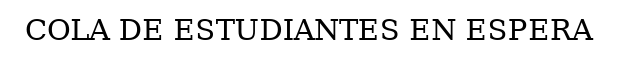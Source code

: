 digraph G {
rankdir=TB;
node [shape=box];
node [shape=record fontname=Arial]
label = "COLA DE ESTUDIANTES EN ESPERA";
}